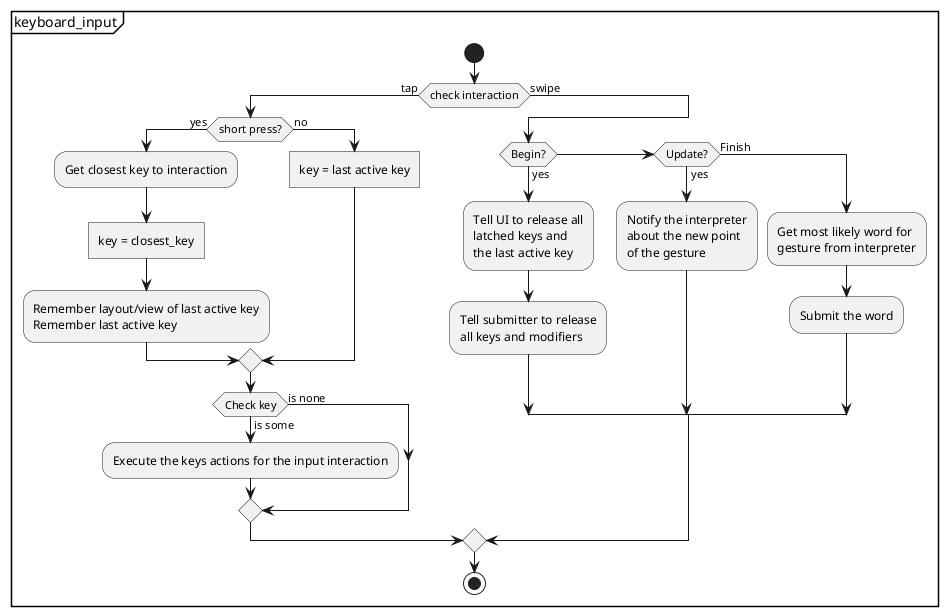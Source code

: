 @startuml keyboard_input

partition "keyboard_input"{

  start
  if (check interaction) then (tap)
    if(short press?) then (yes)
      :Get closest key to interaction;
      :key = closest_key]
      :Remember layout/view of last active key
      Remember last active key;
    else (no)
      :key = last active key]
    endif
    if (Check key) then (is some)
      :Execute the keys actions for the input interaction;
    else (is none)
    endif
  else (swipe)
    if (Begin?) then (yes)
      :Tell UI to release all
      latched keys and
      the last active key;
      :Tell submitter to release
      all keys and modifiers;
    elseif (Update?) then (yes)
      :Notify the interpreter
      about the new point
      of the gesture;
    else (Finish)
      :Get most likely word for
      gesture from interpreter;
      :Submit the word;
    endif
  endif
  stop
}
@enduml
